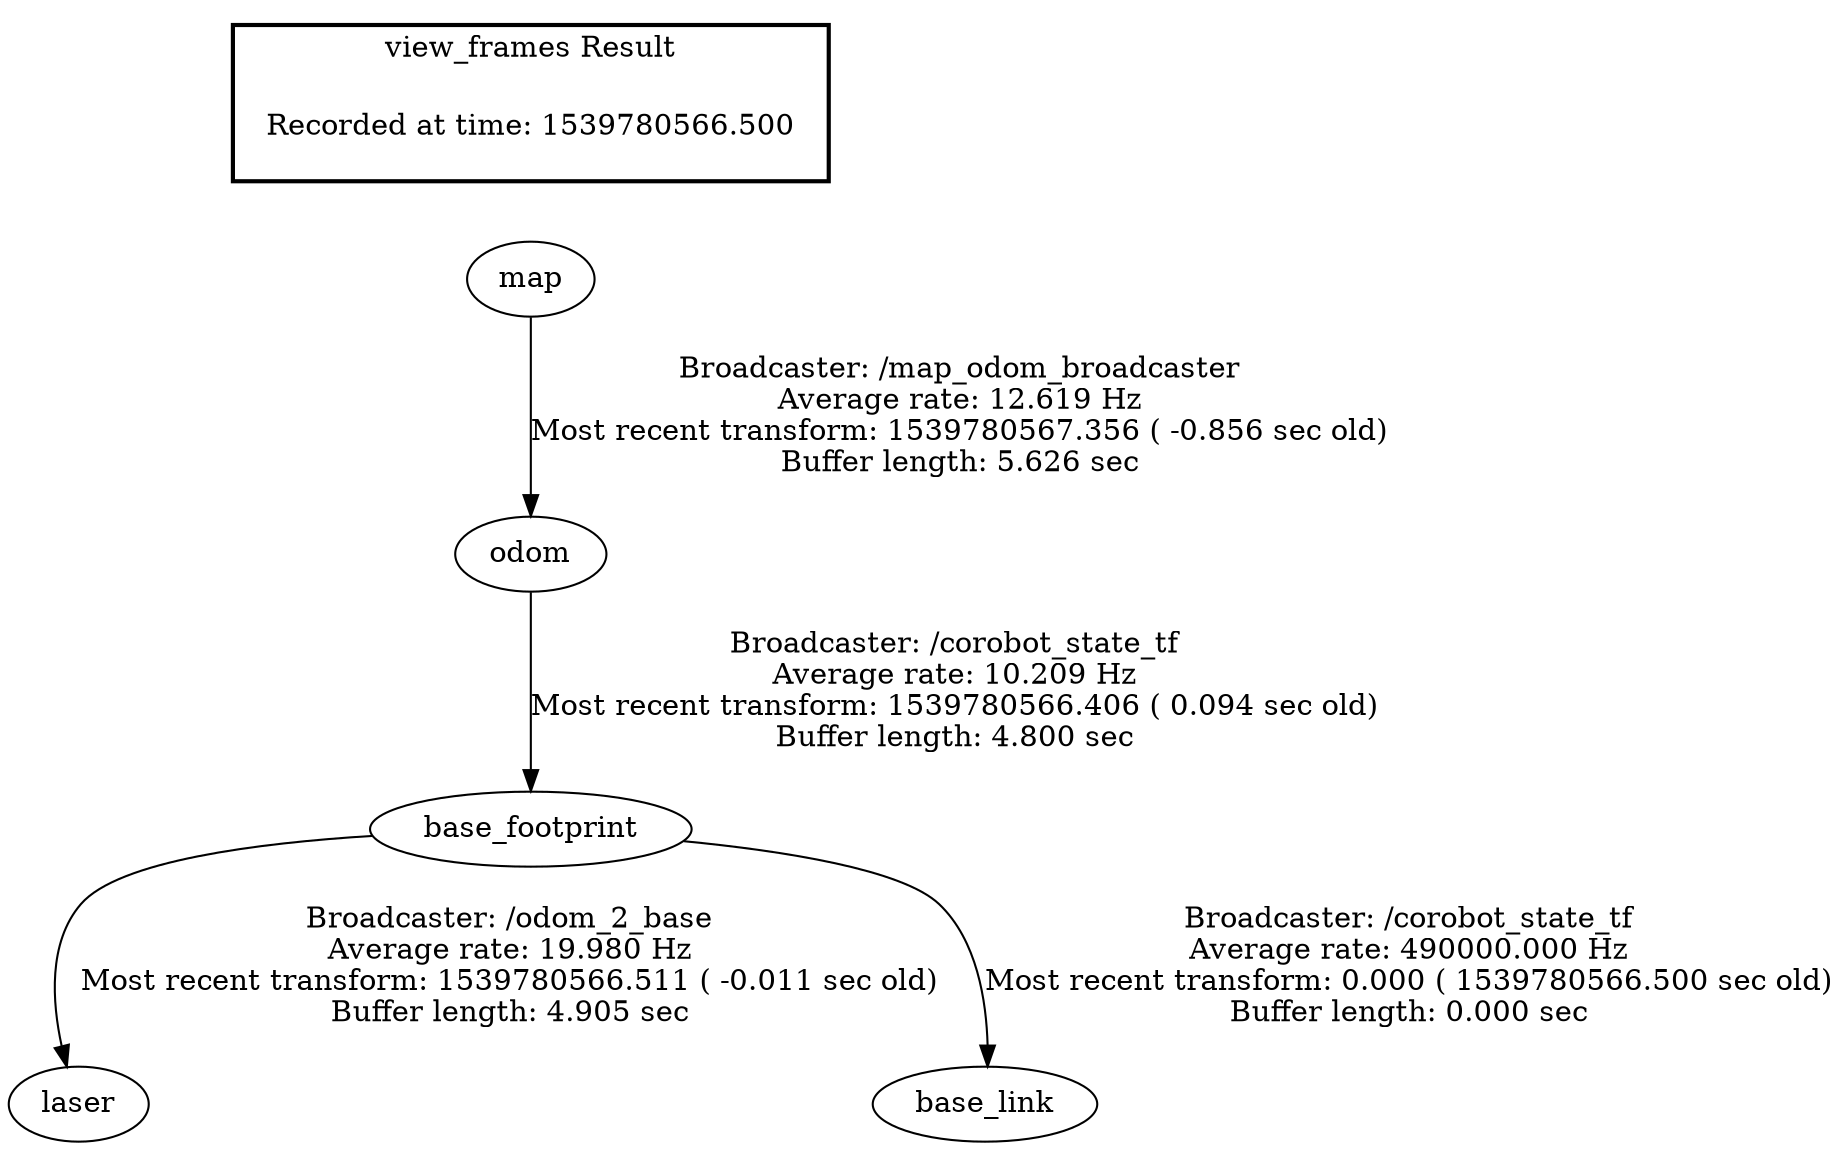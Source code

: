 digraph G {
"base_footprint" -> "laser"[label="Broadcaster: /odom_2_base\nAverage rate: 19.980 Hz\nMost recent transform: 1539780566.511 ( -0.011 sec old)\nBuffer length: 4.905 sec\n"];
"odom" -> "base_footprint"[label="Broadcaster: /corobot_state_tf\nAverage rate: 10.209 Hz\nMost recent transform: 1539780566.406 ( 0.094 sec old)\nBuffer length: 4.800 sec\n"];
"base_footprint" -> "base_link"[label="Broadcaster: /corobot_state_tf\nAverage rate: 490000.000 Hz\nMost recent transform: 0.000 ( 1539780566.500 sec old)\nBuffer length: 0.000 sec\n"];
"map" -> "odom"[label="Broadcaster: /map_odom_broadcaster\nAverage rate: 12.619 Hz\nMost recent transform: 1539780567.356 ( -0.856 sec old)\nBuffer length: 5.626 sec\n"];
edge [style=invis];
 subgraph cluster_legend { style=bold; color=black; label ="view_frames Result";
"Recorded at time: 1539780566.500"[ shape=plaintext ] ;
 }->"map";
}